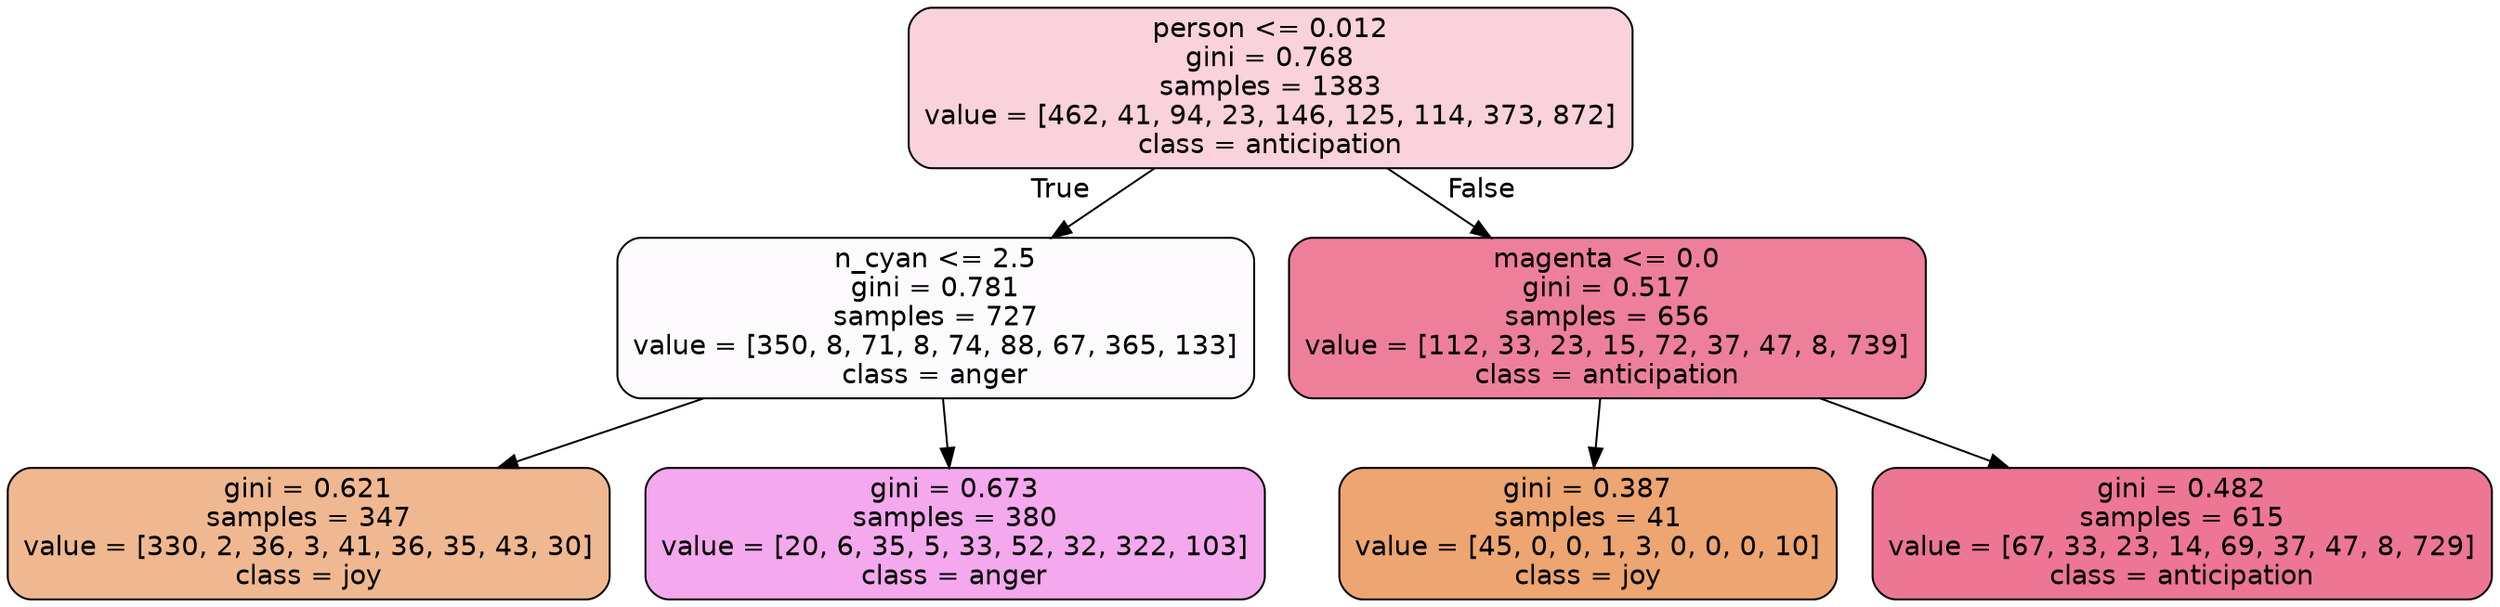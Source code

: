 digraph Tree {
node [shape=box, style="filled, rounded", color="black", fontname=helvetica] ;
edge [fontname=helvetica] ;
0 [label="person <= 0.012\ngini = 0.768\nsamples = 1383\nvalue = [462, 41, 94, 23, 146, 125, 114, 373, 872]\nclass = anticipation", fillcolor="#e539643a"] ;
1 [label="n_cyan <= 2.5\ngini = 0.781\nsamples = 727\nvalue = [350, 8, 71, 8, 74, 88, 67, 365, 133]\nclass = anger", fillcolor="#e539d705"] ;
0 -> 1 [labeldistance=2.5, labelangle=45, headlabel="True"] ;
2 [label="gini = 0.621\nsamples = 347\nvalue = [330, 2, 36, 3, 41, 36, 35, 43, 30]\nclass = joy", fillcolor="#e581398f"] ;
1 -> 2 ;
3 [label="gini = 0.673\nsamples = 380\nvalue = [20, 6, 35, 5, 33, 52, 32, 322, 103]\nclass = anger", fillcolor="#e539d76f"] ;
1 -> 3 ;
4 [label="magenta <= 0.0\ngini = 0.517\nsamples = 656\nvalue = [112, 33, 23, 15, 72, 37, 47, 8, 739]\nclass = anticipation", fillcolor="#e53964a4"] ;
0 -> 4 [labeldistance=2.5, labelangle=-45, headlabel="False"] ;
5 [label="gini = 0.387\nsamples = 41\nvalue = [45, 0, 0, 1, 3, 0, 0, 0, 10]\nclass = joy", fillcolor="#e58139b6"] ;
4 -> 5 ;
6 [label="gini = 0.482\nsamples = 615\nvalue = [67, 33, 23, 14, 69, 37, 47, 8, 729]\nclass = anticipation", fillcolor="#e53964b0"] ;
4 -> 6 ;
}